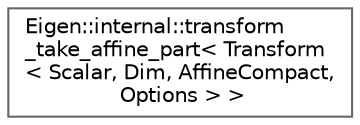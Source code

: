 digraph "类继承关系图"
{
 // LATEX_PDF_SIZE
  bgcolor="transparent";
  edge [fontname=Helvetica,fontsize=10,labelfontname=Helvetica,labelfontsize=10];
  node [fontname=Helvetica,fontsize=10,shape=box,height=0.2,width=0.4];
  rankdir="LR";
  Node0 [id="Node000000",label="Eigen::internal::transform\l_take_affine_part\< Transform\l\< Scalar, Dim, AffineCompact,\l Options \> \>",height=0.2,width=0.4,color="grey40", fillcolor="white", style="filled",URL="$struct_eigen_1_1internal_1_1transform__take__affine__part_3_01_transform_3_01_scalar_00_01_dim_08d14c40ff031aad52694585e78471f26.html",tooltip=" "];
}
